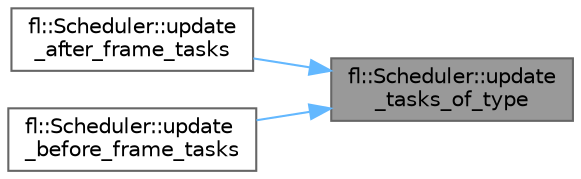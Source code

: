 digraph "fl::Scheduler::update_tasks_of_type"
{
 // INTERACTIVE_SVG=YES
 // LATEX_PDF_SIZE
  bgcolor="transparent";
  edge [fontname=Helvetica,fontsize=10,labelfontname=Helvetica,labelfontsize=10];
  node [fontname=Helvetica,fontsize=10,shape=box,height=0.2,width=0.4];
  rankdir="RL";
  Node1 [id="Node000001",label="fl::Scheduler::update\l_tasks_of_type",height=0.2,width=0.4,color="gray40", fillcolor="grey60", style="filled", fontcolor="black",tooltip=" "];
  Node1 -> Node2 [id="edge1_Node000001_Node000002",dir="back",color="steelblue1",style="solid",tooltip=" "];
  Node2 [id="Node000002",label="fl::Scheduler::update\l_after_frame_tasks",height=0.2,width=0.4,color="grey40", fillcolor="white", style="filled",URL="$d0/d38/classfl_1_1_scheduler_ad35464102eaa035eb67524850901865a.html#ad35464102eaa035eb67524850901865a",tooltip=" "];
  Node1 -> Node3 [id="edge2_Node000001_Node000003",dir="back",color="steelblue1",style="solid",tooltip=" "];
  Node3 [id="Node000003",label="fl::Scheduler::update\l_before_frame_tasks",height=0.2,width=0.4,color="grey40", fillcolor="white", style="filled",URL="$d0/d38/classfl_1_1_scheduler_aa138fb500b3afcf1a29db4deb6aa971a.html#aa138fb500b3afcf1a29db4deb6aa971a",tooltip=" "];
}
